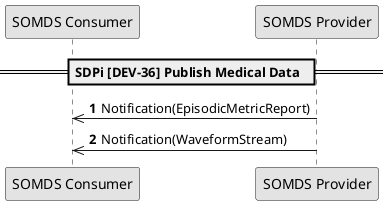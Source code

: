 @startuml

skinparam monochrome true
autonumber

!global $str_somds_consumer = "SOMDS Consumer"
!global $str_somds_provider = "SOMDS Provider"

participant "$str_somds_consumer" as consumer
participant "$str_somds_provider" as provider

== SDPi [DEV-36] Publish Medical Data  ==


consumer <<- provider: Notification(EpisodicMetricReport)
consumer <<- provider: Notification(WaveformStream)
@enduml